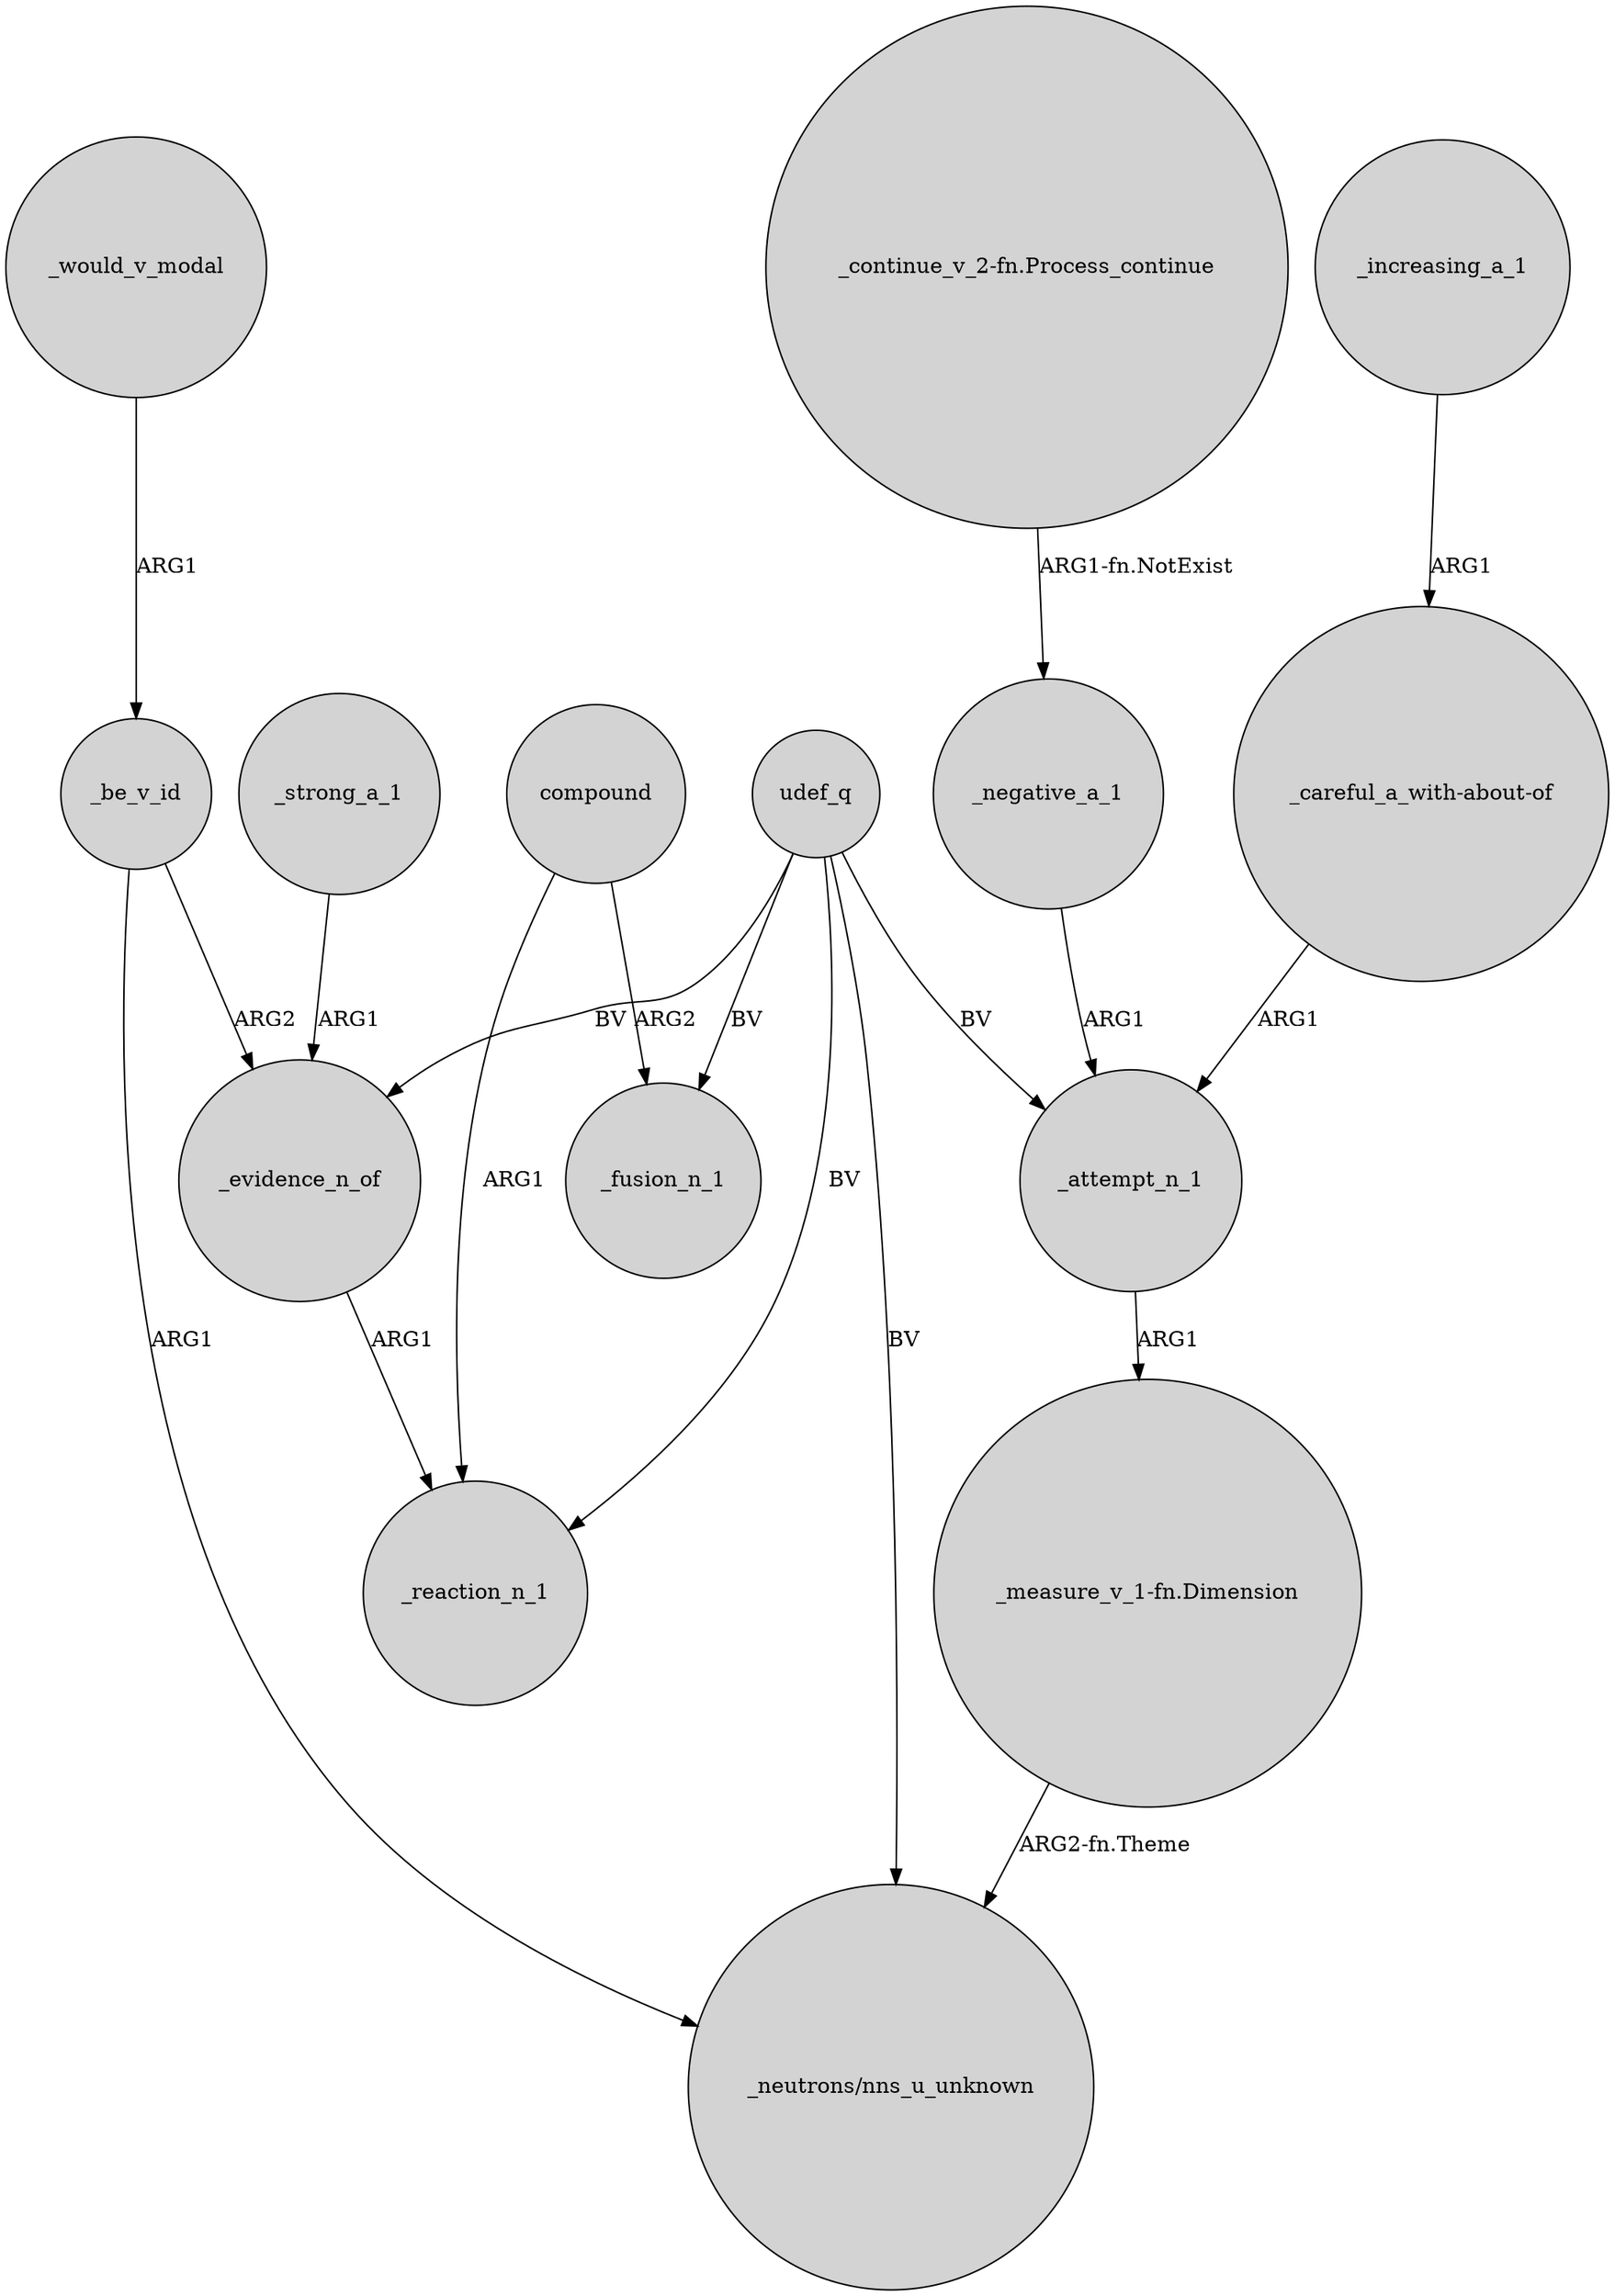 digraph {
	node [shape=circle style=filled]
	udef_q -> _evidence_n_of [label=BV]
	_evidence_n_of -> _reaction_n_1 [label=ARG1]
	_would_v_modal -> _be_v_id [label=ARG1]
	udef_q -> _fusion_n_1 [label=BV]
	udef_q -> _attempt_n_1 [label=BV]
	udef_q -> "_neutrons/nns_u_unknown" [label=BV]
	udef_q -> _reaction_n_1 [label=BV]
	_negative_a_1 -> _attempt_n_1 [label=ARG1]
	_increasing_a_1 -> "_careful_a_with-about-of" [label=ARG1]
	compound -> _fusion_n_1 [label=ARG2]
	_be_v_id -> _evidence_n_of [label=ARG2]
	_be_v_id -> "_neutrons/nns_u_unknown" [label=ARG1]
	_attempt_n_1 -> "_measure_v_1-fn.Dimension" [label=ARG1]
	"_measure_v_1-fn.Dimension" -> "_neutrons/nns_u_unknown" [label="ARG2-fn.Theme"]
	"_careful_a_with-about-of" -> _attempt_n_1 [label=ARG1]
	_strong_a_1 -> _evidence_n_of [label=ARG1]
	"_continue_v_2-fn.Process_continue" -> _negative_a_1 [label="ARG1-fn.NotExist"]
	compound -> _reaction_n_1 [label=ARG1]
}
